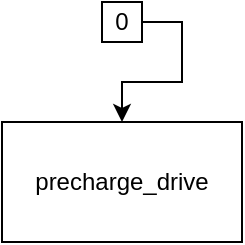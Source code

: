 <mxfile version="17.4.5" type="github" pages="2">
  <diagram id="lIlviWQBLWVIYCWAqPnO" name="ams">
    <mxGraphModel dx="1038" dy="536" grid="1" gridSize="10" guides="1" tooltips="1" connect="1" arrows="1" fold="1" page="1" pageScale="1" pageWidth="850" pageHeight="1100" math="0" shadow="0">
      <root>
        <mxCell id="0" />
        <mxCell id="1" parent="0" />
        <mxCell id="b6JeTXdj_3USF9PYqRqT-2" style="edgeStyle=orthogonalEdgeStyle;rounded=0;orthogonalLoop=1;jettySize=auto;html=1;exitX=1;exitY=0.5;exitDx=0;exitDy=0;entryX=0.5;entryY=0;entryDx=0;entryDy=0;" parent="1" source="xVcgmiRq6rrFuZcpqfcI-1" target="9eu1kZHcTSI1HHf0UbOh-1" edge="1">
          <mxGeometry relative="1" as="geometry">
            <mxPoint x="308.8" y="70.6" as="targetPoint" />
          </mxGeometry>
        </mxCell>
        <UserObject label="0" state="" id="xVcgmiRq6rrFuZcpqfcI-1">
          <mxCell style="rounded=0;whiteSpace=wrap;html=1;" parent="1" vertex="1">
            <mxGeometry x="260" y="10" width="20" height="20" as="geometry" />
          </mxCell>
        </UserObject>
        <UserObject label="precharge_drive" link="data:page/id,uZr323zTnWptXHUSKYWT" id="9eu1kZHcTSI1HHf0UbOh-1">
          <mxCell style="rounded=0;whiteSpace=wrap;html=1;" parent="1" vertex="1">
            <mxGeometry x="210" y="70" width="120" height="60" as="geometry" />
          </mxCell>
        </UserObject>
      </root>
    </mxGraphModel>
  </diagram>
  <diagram id="uZr323zTnWptXHUSKYWT" name="precharge">
    <mxGraphModel dx="1038" dy="536" grid="1" gridSize="10" guides="1" tooltips="1" connect="1" arrows="1" fold="1" page="1" pageScale="1" pageWidth="850" pageHeight="1100" math="0" shadow="0">
      <root>
        <mxCell id="0" />
        <mxCell id="1" parent="0" />
        <mxCell id="qBwz-lAO_OCAdxl3COZv-1" style="edgeStyle=orthogonalEdgeStyle;rounded=0;orthogonalLoop=1;jettySize=auto;html=1;exitX=1;exitY=0.5;exitDx=0;exitDy=0;entryX=0.5;entryY=0;entryDx=0;entryDy=0;" parent="1" source="qBwz-lAO_OCAdxl3COZv-2" target="qBwz-lAO_OCAdxl3COZv-6" edge="1">
          <mxGeometry relative="1" as="geometry" />
        </mxCell>
        <mxCell id="qBwz-lAO_OCAdxl3COZv-2" value="0" style="rounded=0;whiteSpace=wrap;html=1;" parent="1" vertex="1">
          <mxGeometry x="210" y="40" width="20" height="20" as="geometry" />
        </mxCell>
        <mxCell id="qBwz-lAO_OCAdxl3COZv-3" style="edgeStyle=orthogonalEdgeStyle;rounded=0;orthogonalLoop=1;jettySize=auto;html=1;exitX=0.5;exitY=1;exitDx=0;exitDy=0;entryX=0.5;entryY=0;entryDx=0;entryDy=0;" parent="1" source="qBwz-lAO_OCAdxl3COZv-6" target="qBwz-lAO_OCAdxl3COZv-10" edge="1">
          <mxGeometry relative="1" as="geometry" />
        </mxCell>
        <mxCell id="qBwz-lAO_OCAdxl3COZv-27" value="[before(2)&amp;amp;&amp;amp;air_minus_closed]{}" style="edgeLabel;html=1;align=center;verticalAlign=middle;resizable=0;points=[];" parent="qBwz-lAO_OCAdxl3COZv-3" vertex="1" connectable="0">
          <mxGeometry x="-0.131" y="-1" relative="1" as="geometry">
            <mxPoint as="offset" />
          </mxGeometry>
        </mxCell>
        <mxCell id="qBwz-lAO_OCAdxl3COZv-4" style="edgeStyle=orthogonalEdgeStyle;rounded=0;orthogonalLoop=1;jettySize=auto;html=1;exitX=1;exitY=0.5;exitDx=0;exitDy=0;entryX=0.036;entryY=0.983;entryDx=0;entryDy=0;entryPerimeter=0;" parent="1" source="qBwz-lAO_OCAdxl3COZv-6" target="qBwz-lAO_OCAdxl3COZv-22" edge="1">
          <mxGeometry relative="1" as="geometry" />
        </mxCell>
        <mxCell id="qBwz-lAO_OCAdxl3COZv-5" value="[after(2)]{precharge_drive_error=1;}" style="edgeLabel;html=1;align=center;verticalAlign=middle;resizable=0;points=[];" parent="qBwz-lAO_OCAdxl3COZv-4" vertex="1" connectable="0">
          <mxGeometry x="-0.117" y="-2" relative="1" as="geometry">
            <mxPoint as="offset" />
          </mxGeometry>
        </mxCell>
        <mxCell id="qBwz-lAO_OCAdxl3COZv-6" value="close_air_minus" style="rounded=0;whiteSpace=wrap;html=1;" parent="1" vertex="1">
          <mxGeometry x="150" y="100" width="140" height="20" as="geometry" />
        </mxCell>
        <mxCell id="qBwz-lAO_OCAdxl3COZv-7" style="edgeStyle=orthogonalEdgeStyle;rounded=0;orthogonalLoop=1;jettySize=auto;html=1;exitX=0.5;exitY=1;exitDx=0;exitDy=0;entryX=0.5;entryY=0;entryDx=0;entryDy=0;" parent="1" source="qBwz-lAO_OCAdxl3COZv-10" target="qBwz-lAO_OCAdxl3COZv-14" edge="1">
          <mxGeometry relative="1" as="geometry" />
        </mxCell>
        <mxCell id="qBwz-lAO_OCAdxl3COZv-28" value="[before(2)&amp;amp;&amp;amp;precharge_closed]{}" style="edgeLabel;html=1;align=center;verticalAlign=middle;resizable=0;points=[];" parent="qBwz-lAO_OCAdxl3COZv-7" vertex="1" connectable="0">
          <mxGeometry x="-0.087" y="-1" relative="1" as="geometry">
            <mxPoint as="offset" />
          </mxGeometry>
        </mxCell>
        <mxCell id="qBwz-lAO_OCAdxl3COZv-8" style="edgeStyle=orthogonalEdgeStyle;rounded=0;orthogonalLoop=1;jettySize=auto;html=1;exitX=1;exitY=0.5;exitDx=0;exitDy=0;entryX=0.25;entryY=1;entryDx=0;entryDy=0;" parent="1" source="qBwz-lAO_OCAdxl3COZv-10" target="qBwz-lAO_OCAdxl3COZv-22" edge="1">
          <mxGeometry relative="1" as="geometry" />
        </mxCell>
        <mxCell id="qBwz-lAO_OCAdxl3COZv-9" value="[after(2)]{precharge_drive_error=1;}" style="edgeLabel;html=1;align=center;verticalAlign=middle;resizable=0;points=[];" parent="qBwz-lAO_OCAdxl3COZv-8" vertex="1" connectable="0">
          <mxGeometry x="-0.124" relative="1" as="geometry">
            <mxPoint as="offset" />
          </mxGeometry>
        </mxCell>
        <mxCell id="qBwz-lAO_OCAdxl3COZv-10" value="close_precharge" style="rounded=0;whiteSpace=wrap;html=1;" parent="1" vertex="1">
          <mxGeometry x="150" y="175" width="140" height="20" as="geometry" />
        </mxCell>
        <mxCell id="qBwz-lAO_OCAdxl3COZv-11" style="edgeStyle=orthogonalEdgeStyle;rounded=0;orthogonalLoop=1;jettySize=auto;html=1;exitX=0.5;exitY=1;exitDx=0;exitDy=0;entryX=0.5;entryY=0;entryDx=0;entryDy=0;" parent="1" source="qBwz-lAO_OCAdxl3COZv-14" target="qBwz-lAO_OCAdxl3COZv-18" edge="1">
          <mxGeometry relative="1" as="geometry" />
        </mxCell>
        <mxCell id="qBwz-lAO_OCAdxl3COZv-29" value="[after(5)&amp;amp;&amp;amp;before(30)&amp;amp;&amp;amp;(U_accumulator_f32*0.95 &amp;lt; U_vehicle]{}" style="edgeLabel;html=1;align=center;verticalAlign=middle;resizable=0;points=[];" parent="qBwz-lAO_OCAdxl3COZv-11" vertex="1" connectable="0">
          <mxGeometry x="-0.167" relative="1" as="geometry">
            <mxPoint as="offset" />
          </mxGeometry>
        </mxCell>
        <mxCell id="qBwz-lAO_OCAdxl3COZv-12" style="edgeStyle=orthogonalEdgeStyle;rounded=0;orthogonalLoop=1;jettySize=auto;html=1;exitX=1;exitY=0.5;exitDx=0;exitDy=0;entryX=0.5;entryY=1;entryDx=0;entryDy=0;" parent="1" source="qBwz-lAO_OCAdxl3COZv-14" target="qBwz-lAO_OCAdxl3COZv-22" edge="1">
          <mxGeometry relative="1" as="geometry" />
        </mxCell>
        <mxCell id="qBwz-lAO_OCAdxl3COZv-13" value="[after(2)]{precharge_drive_error=1;}" style="edgeLabel;html=1;align=center;verticalAlign=middle;resizable=0;points=[];" parent="qBwz-lAO_OCAdxl3COZv-12" vertex="1" connectable="0">
          <mxGeometry x="-0.145" relative="1" as="geometry">
            <mxPoint x="1" as="offset" />
          </mxGeometry>
        </mxCell>
        <mxCell id="qBwz-lAO_OCAdxl3COZv-14" value="wait" style="rounded=0;whiteSpace=wrap;html=1;" parent="1" vertex="1">
          <mxGeometry x="150" y="250" width="140" height="20" as="geometry" />
        </mxCell>
        <mxCell id="qBwz-lAO_OCAdxl3COZv-15" style="edgeStyle=orthogonalEdgeStyle;rounded=0;orthogonalLoop=1;jettySize=auto;html=1;exitX=0.5;exitY=1;exitDx=0;exitDy=0;entryX=0.5;entryY=0;entryDx=0;entryDy=0;" parent="1" source="qBwz-lAO_OCAdxl3COZv-18" target="qBwz-lAO_OCAdxl3COZv-21" edge="1">
          <mxGeometry relative="1" as="geometry" />
        </mxCell>
        <mxCell id="qBwz-lAO_OCAdxl3COZv-30" value="[before(2)&amp;amp;&amp;amp;air_plus_closed]{}" style="edgeLabel;html=1;align=center;verticalAlign=middle;resizable=0;points=[];" parent="qBwz-lAO_OCAdxl3COZv-15" vertex="1" connectable="0">
          <mxGeometry x="-0.207" relative="1" as="geometry">
            <mxPoint as="offset" />
          </mxGeometry>
        </mxCell>
        <mxCell id="qBwz-lAO_OCAdxl3COZv-16" style="edgeStyle=orthogonalEdgeStyle;rounded=0;orthogonalLoop=1;jettySize=auto;html=1;exitX=1;exitY=0.5;exitDx=0;exitDy=0;entryX=0.724;entryY=1.025;entryDx=0;entryDy=0;entryPerimeter=0;" parent="1" source="qBwz-lAO_OCAdxl3COZv-18" target="qBwz-lAO_OCAdxl3COZv-22" edge="1">
          <mxGeometry relative="1" as="geometry" />
        </mxCell>
        <mxCell id="qBwz-lAO_OCAdxl3COZv-17" value="[after(30)]{precharge_drive_error=1;}" style="edgeLabel;html=1;align=center;verticalAlign=middle;resizable=0;points=[];" parent="qBwz-lAO_OCAdxl3COZv-16" vertex="1" connectable="0">
          <mxGeometry x="-0.67" y="-1" relative="1" as="geometry">
            <mxPoint x="81" y="-1" as="offset" />
          </mxGeometry>
        </mxCell>
        <mxCell id="qBwz-lAO_OCAdxl3COZv-18" value="close_air_plus" style="rounded=0;whiteSpace=wrap;html=1;" parent="1" vertex="1">
          <mxGeometry x="150" y="325" width="140" height="20" as="geometry" />
        </mxCell>
        <mxCell id="qBwz-lAO_OCAdxl3COZv-19" style="edgeStyle=orthogonalEdgeStyle;rounded=0;orthogonalLoop=1;jettySize=auto;html=1;exitX=1;exitY=0.5;exitDx=0;exitDy=0;entryX=0.933;entryY=0.975;entryDx=0;entryDy=0;entryPerimeter=0;" parent="1" source="qBwz-lAO_OCAdxl3COZv-21" target="qBwz-lAO_OCAdxl3COZv-22" edge="1">
          <mxGeometry relative="1" as="geometry" />
        </mxCell>
        <mxCell id="qBwz-lAO_OCAdxl3COZv-20" value="[after(2)]{precharge_drive_error=1;}" style="edgeLabel;html=1;align=center;verticalAlign=middle;resizable=0;points=[];" parent="qBwz-lAO_OCAdxl3COZv-19" vertex="1" connectable="0">
          <mxGeometry x="-0.28" relative="1" as="geometry">
            <mxPoint x="22" as="offset" />
          </mxGeometry>
        </mxCell>
        <mxCell id="qBwz-lAO_OCAdxl3COZv-26" style="edgeStyle=orthogonalEdgeStyle;rounded=0;orthogonalLoop=1;jettySize=auto;html=1;exitX=0.5;exitY=1;exitDx=0;exitDy=0;entryX=0.5;entryY=0;entryDx=0;entryDy=0;" parent="1" source="qBwz-lAO_OCAdxl3COZv-21" target="qBwz-lAO_OCAdxl3COZv-25" edge="1">
          <mxGeometry relative="1" as="geometry" />
        </mxCell>
        <mxCell id="qBwz-lAO_OCAdxl3COZv-31" value="[before(2)&amp;amp;&amp;amp;!precharge_closed]{}" style="edgeLabel;html=1;align=center;verticalAlign=middle;resizable=0;points=[];" parent="qBwz-lAO_OCAdxl3COZv-26" vertex="1" connectable="0">
          <mxGeometry x="-0.184" y="-1" relative="1" as="geometry">
            <mxPoint as="offset" />
          </mxGeometry>
        </mxCell>
        <mxCell id="qBwz-lAO_OCAdxl3COZv-21" value="open_precharge" style="rounded=0;whiteSpace=wrap;html=1;" parent="1" vertex="1">
          <mxGeometry x="150" y="400" width="140" height="20" as="geometry" />
        </mxCell>
        <mxCell id="qBwz-lAO_OCAdxl3COZv-22" value="error" style="rounded=0;whiteSpace=wrap;html=1;rotation=90;" parent="1" vertex="1">
          <mxGeometry x="433.25" y="254.75" width="332" height="20" as="geometry" />
        </mxCell>
        <mxCell id="qBwz-lAO_OCAdxl3COZv-25" value="&lt;div&gt;exit&lt;/div&gt;" style="rounded=0;whiteSpace=wrap;html=1;" parent="1" vertex="1">
          <mxGeometry x="150" y="470" width="140" height="20" as="geometry" />
        </mxCell>
      </root>
    </mxGraphModel>
  </diagram>
</mxfile>
